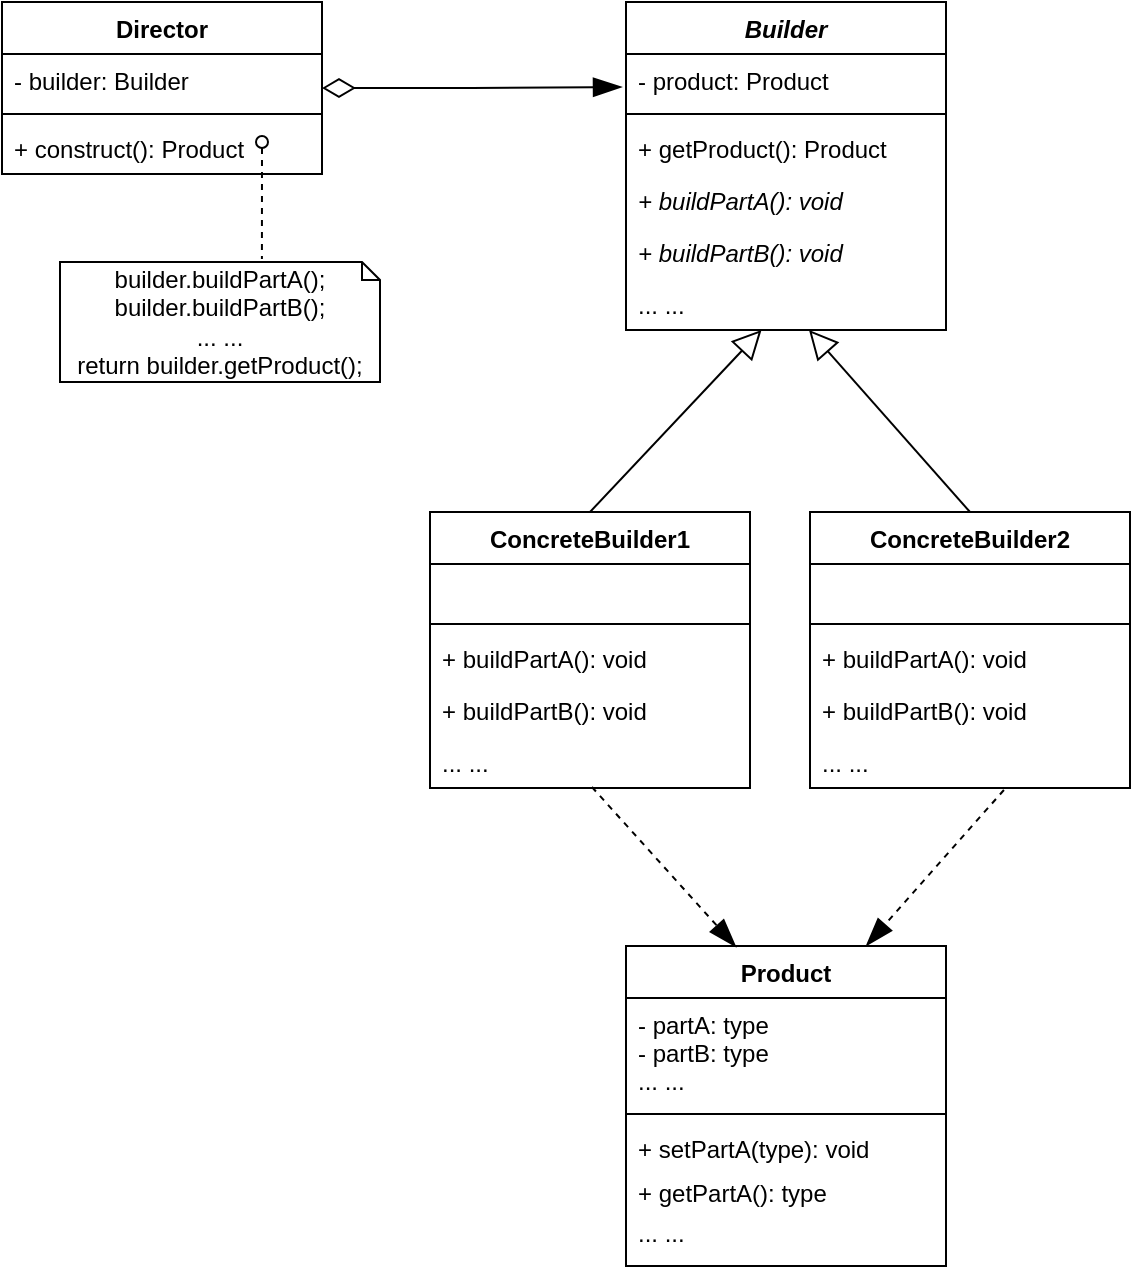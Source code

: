 <mxfile version="21.0.6" type="device"><diagram id="3IyR5fEP8S_UvnFodpkr" name="Page-1"><mxGraphModel dx="794" dy="491" grid="0" gridSize="10" guides="1" tooltips="1" connect="1" arrows="1" fold="1" page="1" pageScale="1" pageWidth="850" pageHeight="1100" math="0" shadow="0"><root><mxCell id="0"/><mxCell id="1" parent="0"/><mxCell id="6kkj-6BIAXKXM_aFALD5-23" value="Product" style="swimlane;fontStyle=1;align=center;verticalAlign=top;childLayout=stackLayout;horizontal=1;startSize=26;horizontalStack=0;resizeParent=1;resizeParentMax=0;resizeLast=0;collapsible=1;marginBottom=0;" parent="1" vertex="1"><mxGeometry x="382" y="812" width="160" height="160" as="geometry"/></mxCell><mxCell id="6kkj-6BIAXKXM_aFALD5-24" value="- partA: type&#10;- partB: type&#10;... ..." style="text;strokeColor=none;fillColor=none;align=left;verticalAlign=top;spacingLeft=4;spacingRight=4;overflow=hidden;rotatable=0;points=[[0,0.5],[1,0.5]];portConstraint=eastwest;" parent="6kkj-6BIAXKXM_aFALD5-23" vertex="1"><mxGeometry y="26" width="160" height="54" as="geometry"/></mxCell><mxCell id="6kkj-6BIAXKXM_aFALD5-25" value="" style="line;strokeWidth=1;fillColor=none;align=left;verticalAlign=middle;spacingTop=-1;spacingLeft=3;spacingRight=3;rotatable=0;labelPosition=right;points=[];portConstraint=eastwest;strokeColor=inherit;" parent="6kkj-6BIAXKXM_aFALD5-23" vertex="1"><mxGeometry y="80" width="160" height="8" as="geometry"/></mxCell><mxCell id="6kkj-6BIAXKXM_aFALD5-26" value="+ setPartA(type): void" style="text;strokeColor=none;fillColor=none;align=left;verticalAlign=top;spacingLeft=4;spacingRight=4;overflow=hidden;rotatable=0;points=[[0,0.5],[1,0.5]];portConstraint=eastwest;" parent="6kkj-6BIAXKXM_aFALD5-23" vertex="1"><mxGeometry y="88" width="160" height="22" as="geometry"/></mxCell><mxCell id="GZtXjlBzW28KPupZwKfD-1" value="+ getPartA(): type" style="text;strokeColor=none;fillColor=none;align=left;verticalAlign=top;spacingLeft=4;spacingRight=4;overflow=hidden;rotatable=0;points=[[0,0.5],[1,0.5]];portConstraint=eastwest;" parent="6kkj-6BIAXKXM_aFALD5-23" vertex="1"><mxGeometry y="110" width="160" height="20" as="geometry"/></mxCell><mxCell id="GZtXjlBzW28KPupZwKfD-2" value="... ..." style="text;strokeColor=none;fillColor=none;align=left;verticalAlign=top;spacingLeft=4;spacingRight=4;overflow=hidden;rotatable=0;points=[[0,0.5],[1,0.5]];portConstraint=eastwest;" parent="6kkj-6BIAXKXM_aFALD5-23" vertex="1"><mxGeometry y="130" width="160" height="30" as="geometry"/></mxCell><mxCell id="GZtXjlBzW28KPupZwKfD-3" value="Builder" style="swimlane;fontStyle=3;align=center;verticalAlign=top;childLayout=stackLayout;horizontal=1;startSize=26;horizontalStack=0;resizeParent=1;resizeParentMax=0;resizeLast=0;collapsible=1;marginBottom=0;" parent="1" vertex="1"><mxGeometry x="382" y="340" width="160" height="164" as="geometry"/></mxCell><mxCell id="GZtXjlBzW28KPupZwKfD-4" value="- product: Product" style="text;strokeColor=none;fillColor=none;align=left;verticalAlign=top;spacingLeft=4;spacingRight=4;overflow=hidden;rotatable=0;points=[[0,0.5],[1,0.5]];portConstraint=eastwest;" parent="GZtXjlBzW28KPupZwKfD-3" vertex="1"><mxGeometry y="26" width="160" height="26" as="geometry"/></mxCell><mxCell id="GZtXjlBzW28KPupZwKfD-5" value="" style="line;strokeWidth=1;fillColor=none;align=left;verticalAlign=middle;spacingTop=-1;spacingLeft=3;spacingRight=3;rotatable=0;labelPosition=right;points=[];portConstraint=eastwest;strokeColor=inherit;" parent="GZtXjlBzW28KPupZwKfD-3" vertex="1"><mxGeometry y="52" width="160" height="8" as="geometry"/></mxCell><mxCell id="GZtXjlBzW28KPupZwKfD-8" value="+ getProduct(): Product" style="text;strokeColor=none;fillColor=none;align=left;verticalAlign=top;spacingLeft=4;spacingRight=4;overflow=hidden;rotatable=0;points=[[0,0.5],[1,0.5]];portConstraint=eastwest;fontStyle=0" parent="GZtXjlBzW28KPupZwKfD-3" vertex="1"><mxGeometry y="60" width="160" height="26" as="geometry"/></mxCell><mxCell id="GZtXjlBzW28KPupZwKfD-6" value="+ buildPartA(): void" style="text;strokeColor=none;fillColor=none;align=left;verticalAlign=top;spacingLeft=4;spacingRight=4;overflow=hidden;rotatable=0;points=[[0,0.5],[1,0.5]];portConstraint=eastwest;fontStyle=2" parent="GZtXjlBzW28KPupZwKfD-3" vertex="1"><mxGeometry y="86" width="160" height="26" as="geometry"/></mxCell><mxCell id="GZtXjlBzW28KPupZwKfD-9" value="+ buildPartB(): void" style="text;strokeColor=none;fillColor=none;align=left;verticalAlign=top;spacingLeft=4;spacingRight=4;overflow=hidden;rotatable=0;points=[[0,0.5],[1,0.5]];portConstraint=eastwest;fontStyle=2" parent="GZtXjlBzW28KPupZwKfD-3" vertex="1"><mxGeometry y="112" width="160" height="26" as="geometry"/></mxCell><mxCell id="GZtXjlBzW28KPupZwKfD-10" value="... ..." style="text;strokeColor=none;fillColor=none;align=left;verticalAlign=top;spacingLeft=4;spacingRight=4;overflow=hidden;rotatable=0;points=[[0,0.5],[1,0.5]];portConstraint=eastwest;" parent="GZtXjlBzW28KPupZwKfD-3" vertex="1"><mxGeometry y="138" width="160" height="26" as="geometry"/></mxCell><mxCell id="GZtXjlBzW28KPupZwKfD-11" value="ConcreteBuilder1" style="swimlane;fontStyle=1;align=center;verticalAlign=top;childLayout=stackLayout;horizontal=1;startSize=26;horizontalStack=0;resizeParent=1;resizeParentMax=0;resizeLast=0;collapsible=1;marginBottom=0;" parent="1" vertex="1"><mxGeometry x="284" y="595" width="160" height="138" as="geometry"/></mxCell><mxCell id="GZtXjlBzW28KPupZwKfD-12" value=" " style="text;strokeColor=none;fillColor=none;align=left;verticalAlign=top;spacingLeft=4;spacingRight=4;overflow=hidden;rotatable=0;points=[[0,0.5],[1,0.5]];portConstraint=eastwest;" parent="GZtXjlBzW28KPupZwKfD-11" vertex="1"><mxGeometry y="26" width="160" height="26" as="geometry"/></mxCell><mxCell id="GZtXjlBzW28KPupZwKfD-13" value="" style="line;strokeWidth=1;fillColor=none;align=left;verticalAlign=middle;spacingTop=-1;spacingLeft=3;spacingRight=3;rotatable=0;labelPosition=right;points=[];portConstraint=eastwest;strokeColor=inherit;" parent="GZtXjlBzW28KPupZwKfD-11" vertex="1"><mxGeometry y="52" width="160" height="8" as="geometry"/></mxCell><mxCell id="GZtXjlBzW28KPupZwKfD-15" value="+ buildPartA(): void" style="text;strokeColor=none;fillColor=none;align=left;verticalAlign=top;spacingLeft=4;spacingRight=4;overflow=hidden;rotatable=0;points=[[0,0.5],[1,0.5]];portConstraint=eastwest;" parent="GZtXjlBzW28KPupZwKfD-11" vertex="1"><mxGeometry y="60" width="160" height="26" as="geometry"/></mxCell><mxCell id="GZtXjlBzW28KPupZwKfD-16" value="+ buildPartB(): void" style="text;strokeColor=none;fillColor=none;align=left;verticalAlign=top;spacingLeft=4;spacingRight=4;overflow=hidden;rotatable=0;points=[[0,0.5],[1,0.5]];portConstraint=eastwest;" parent="GZtXjlBzW28KPupZwKfD-11" vertex="1"><mxGeometry y="86" width="160" height="26" as="geometry"/></mxCell><mxCell id="GZtXjlBzW28KPupZwKfD-17" value="... ..." style="text;strokeColor=none;fillColor=none;align=left;verticalAlign=top;spacingLeft=4;spacingRight=4;overflow=hidden;rotatable=0;points=[[0,0.5],[1,0.5]];portConstraint=eastwest;" parent="GZtXjlBzW28KPupZwKfD-11" vertex="1"><mxGeometry y="112" width="160" height="26" as="geometry"/></mxCell><mxCell id="GZtXjlBzW28KPupZwKfD-18" value="ConcreteBuilder2" style="swimlane;fontStyle=1;align=center;verticalAlign=top;childLayout=stackLayout;horizontal=1;startSize=26;horizontalStack=0;resizeParent=1;resizeParentMax=0;resizeLast=0;collapsible=1;marginBottom=0;" parent="1" vertex="1"><mxGeometry x="474" y="595" width="160" height="138" as="geometry"/></mxCell><mxCell id="GZtXjlBzW28KPupZwKfD-19" value=" " style="text;strokeColor=none;fillColor=none;align=left;verticalAlign=top;spacingLeft=4;spacingRight=4;overflow=hidden;rotatable=0;points=[[0,0.5],[1,0.5]];portConstraint=eastwest;" parent="GZtXjlBzW28KPupZwKfD-18" vertex="1"><mxGeometry y="26" width="160" height="26" as="geometry"/></mxCell><mxCell id="GZtXjlBzW28KPupZwKfD-20" value="" style="line;strokeWidth=1;fillColor=none;align=left;verticalAlign=middle;spacingTop=-1;spacingLeft=3;spacingRight=3;rotatable=0;labelPosition=right;points=[];portConstraint=eastwest;strokeColor=inherit;" parent="GZtXjlBzW28KPupZwKfD-18" vertex="1"><mxGeometry y="52" width="160" height="8" as="geometry"/></mxCell><mxCell id="GZtXjlBzW28KPupZwKfD-22" value="+ buildPartA(): void" style="text;strokeColor=none;fillColor=none;align=left;verticalAlign=top;spacingLeft=4;spacingRight=4;overflow=hidden;rotatable=0;points=[[0,0.5],[1,0.5]];portConstraint=eastwest;" parent="GZtXjlBzW28KPupZwKfD-18" vertex="1"><mxGeometry y="60" width="160" height="26" as="geometry"/></mxCell><mxCell id="GZtXjlBzW28KPupZwKfD-23" value="+ buildPartB(): void" style="text;strokeColor=none;fillColor=none;align=left;verticalAlign=top;spacingLeft=4;spacingRight=4;overflow=hidden;rotatable=0;points=[[0,0.5],[1,0.5]];portConstraint=eastwest;" parent="GZtXjlBzW28KPupZwKfD-18" vertex="1"><mxGeometry y="86" width="160" height="26" as="geometry"/></mxCell><mxCell id="GZtXjlBzW28KPupZwKfD-24" value="... ..." style="text;strokeColor=none;fillColor=none;align=left;verticalAlign=top;spacingLeft=4;spacingRight=4;overflow=hidden;rotatable=0;points=[[0,0.5],[1,0.5]];portConstraint=eastwest;" parent="GZtXjlBzW28KPupZwKfD-18" vertex="1"><mxGeometry y="112" width="160" height="26" as="geometry"/></mxCell><mxCell id="fJPOXV4DsNBNNNVQiUX5-1" value="Director" style="swimlane;fontStyle=1;align=center;verticalAlign=top;childLayout=stackLayout;horizontal=1;startSize=26;horizontalStack=0;resizeParent=1;resizeParentMax=0;resizeLast=0;collapsible=1;marginBottom=0;" parent="1" vertex="1"><mxGeometry x="70" y="340" width="160" height="86" as="geometry"/></mxCell><mxCell id="fJPOXV4DsNBNNNVQiUX5-2" value="- builder: Builder" style="text;strokeColor=none;fillColor=none;align=left;verticalAlign=top;spacingLeft=4;spacingRight=4;overflow=hidden;rotatable=0;points=[[0,0.5],[1,0.5]];portConstraint=eastwest;" parent="fJPOXV4DsNBNNNVQiUX5-1" vertex="1"><mxGeometry y="26" width="160" height="26" as="geometry"/></mxCell><mxCell id="fJPOXV4DsNBNNNVQiUX5-3" value="" style="line;strokeWidth=1;fillColor=none;align=left;verticalAlign=middle;spacingTop=-1;spacingLeft=3;spacingRight=3;rotatable=0;labelPosition=right;points=[];portConstraint=eastwest;strokeColor=inherit;" parent="fJPOXV4DsNBNNNVQiUX5-1" vertex="1"><mxGeometry y="52" width="160" height="8" as="geometry"/></mxCell><mxCell id="fJPOXV4DsNBNNNVQiUX5-4" value="+ construct(): Product" style="text;strokeColor=none;fillColor=none;align=left;verticalAlign=top;spacingLeft=4;spacingRight=4;overflow=hidden;rotatable=0;points=[[0,0.5],[1,0.5]];portConstraint=eastwest;" parent="fJPOXV4DsNBNNNVQiUX5-1" vertex="1"><mxGeometry y="60" width="160" height="26" as="geometry"/></mxCell><mxCell id="fJPOXV4DsNBNNNVQiUX5-7" value="builder.buildPartA();&lt;br&gt;builder.buildPartB();&lt;br&gt;... ...&lt;br&gt;return builder.getProduct();" style="shape=note;size=9;whiteSpace=wrap;html=1;" parent="1" vertex="1"><mxGeometry x="99" y="470" width="160" height="60" as="geometry"/></mxCell><mxCell id="fJPOXV4DsNBNNNVQiUX5-10" value="" style="endArrow=none;dashed=1;html=1;rounded=0;startArrow=oval;startFill=0;entryX=0.631;entryY=-0.025;entryDx=0;entryDy=0;entryPerimeter=0;" parent="1" target="fJPOXV4DsNBNNNVQiUX5-7" edge="1"><mxGeometry width="50" height="50" relative="1" as="geometry"><mxPoint x="200" y="410" as="sourcePoint"/><mxPoint x="200" y="460" as="targetPoint"/></mxGeometry></mxCell><mxCell id="aNWUDvNXxQYIDvuSFMap-1" value="" style="endArrow=blockThin;dashed=1;endFill=1;endSize=12;html=1;rounded=0;entryX=0.344;entryY=0.003;entryDx=0;entryDy=0;entryPerimeter=0;exitX=0.506;exitY=0.981;exitDx=0;exitDy=0;exitPerimeter=0;" parent="1" target="6kkj-6BIAXKXM_aFALD5-23" edge="1" source="GZtXjlBzW28KPupZwKfD-17"><mxGeometry width="160" relative="1" as="geometry"><mxPoint x="360" y="739" as="sourcePoint"/><mxPoint x="580" y="719" as="targetPoint"/></mxGeometry></mxCell><mxCell id="aNWUDvNXxQYIDvuSFMap-7" value="" style="endArrow=blockThin;dashed=1;endFill=1;endSize=12;html=1;rounded=0;entryX=0.75;entryY=0;entryDx=0;entryDy=0;exitX=0.606;exitY=1.038;exitDx=0;exitDy=0;exitPerimeter=0;" parent="1" source="GZtXjlBzW28KPupZwKfD-24" target="6kkj-6BIAXKXM_aFALD5-23" edge="1"><mxGeometry width="160" relative="1" as="geometry"><mxPoint x="370" y="749" as="sourcePoint"/><mxPoint x="472" y="822" as="targetPoint"/></mxGeometry></mxCell><mxCell id="aNWUDvNXxQYIDvuSFMap-10" value="" style="endArrow=blockThin;html=1;endSize=12;startArrow=diamondThin;startSize=14;startFill=0;edgeStyle=orthogonalEdgeStyle;align=left;verticalAlign=bottom;rounded=0;endFill=1;" parent="1" edge="1"><mxGeometry x="-1" y="3" relative="1" as="geometry"><mxPoint x="230" y="383" as="sourcePoint"/><mxPoint x="380" y="382.5" as="targetPoint"/><Array as="points"><mxPoint x="305" y="383"/></Array></mxGeometry></mxCell><mxCell id="JrP3FZ08fIbXSxoxR0xJ-1" value="" style="endArrow=block;endFill=0;endSize=12;html=1;rounded=0;exitX=0.5;exitY=0;exitDx=0;exitDy=0;" edge="1" parent="1" source="GZtXjlBzW28KPupZwKfD-11" target="GZtXjlBzW28KPupZwKfD-10"><mxGeometry width="160" relative="1" as="geometry"><mxPoint x="328" y="503" as="sourcePoint"/><mxPoint x="444" y="510" as="targetPoint"/></mxGeometry></mxCell><mxCell id="JrP3FZ08fIbXSxoxR0xJ-2" value="" style="endArrow=block;endFill=0;endSize=12;html=1;rounded=0;exitX=0.5;exitY=0;exitDx=0;exitDy=0;" edge="1" parent="1" source="GZtXjlBzW28KPupZwKfD-18" target="GZtXjlBzW28KPupZwKfD-10"><mxGeometry width="160" relative="1" as="geometry"><mxPoint x="555" y="575" as="sourcePoint"/><mxPoint x="488" y="503" as="targetPoint"/></mxGeometry></mxCell></root></mxGraphModel></diagram></mxfile>